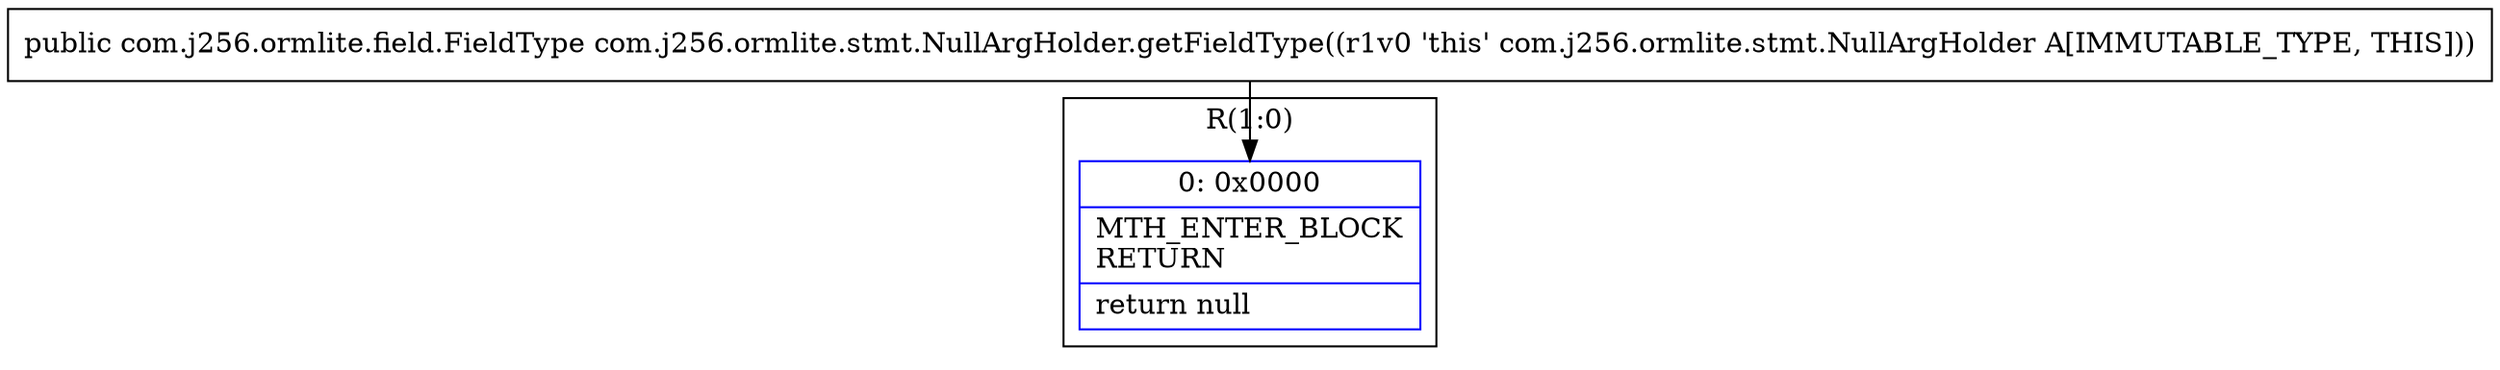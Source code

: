 digraph "CFG forcom.j256.ormlite.stmt.NullArgHolder.getFieldType()Lcom\/j256\/ormlite\/field\/FieldType;" {
subgraph cluster_Region_192668117 {
label = "R(1:0)";
node [shape=record,color=blue];
Node_0 [shape=record,label="{0\:\ 0x0000|MTH_ENTER_BLOCK\lRETURN\l|return null\l}"];
}
MethodNode[shape=record,label="{public com.j256.ormlite.field.FieldType com.j256.ormlite.stmt.NullArgHolder.getFieldType((r1v0 'this' com.j256.ormlite.stmt.NullArgHolder A[IMMUTABLE_TYPE, THIS])) }"];
MethodNode -> Node_0;
}

